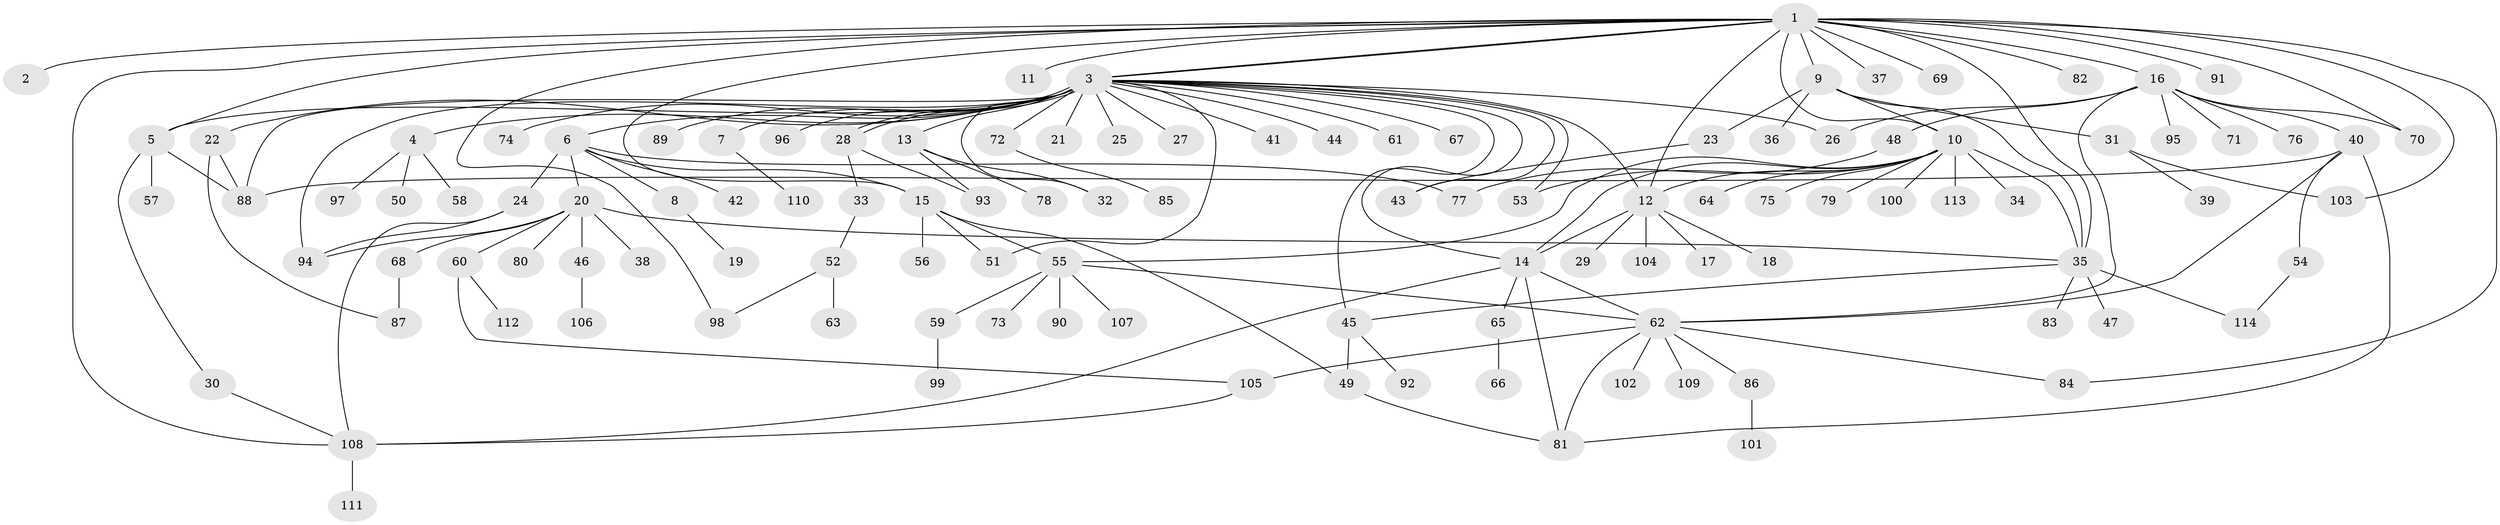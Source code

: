 // coarse degree distribution, {2: 0.17142857142857143, 7: 0.02857142857142857, 1: 0.45714285714285713, 19: 0.02857142857142857, 5: 0.05714285714285714, 12: 0.02857142857142857, 6: 0.08571428571428572, 4: 0.08571428571428572, 8: 0.05714285714285714}
// Generated by graph-tools (version 1.1) at 2025/36/03/04/25 23:36:46]
// undirected, 114 vertices, 157 edges
graph export_dot {
  node [color=gray90,style=filled];
  1;
  2;
  3;
  4;
  5;
  6;
  7;
  8;
  9;
  10;
  11;
  12;
  13;
  14;
  15;
  16;
  17;
  18;
  19;
  20;
  21;
  22;
  23;
  24;
  25;
  26;
  27;
  28;
  29;
  30;
  31;
  32;
  33;
  34;
  35;
  36;
  37;
  38;
  39;
  40;
  41;
  42;
  43;
  44;
  45;
  46;
  47;
  48;
  49;
  50;
  51;
  52;
  53;
  54;
  55;
  56;
  57;
  58;
  59;
  60;
  61;
  62;
  63;
  64;
  65;
  66;
  67;
  68;
  69;
  70;
  71;
  72;
  73;
  74;
  75;
  76;
  77;
  78;
  79;
  80;
  81;
  82;
  83;
  84;
  85;
  86;
  87;
  88;
  89;
  90;
  91;
  92;
  93;
  94;
  95;
  96;
  97;
  98;
  99;
  100;
  101;
  102;
  103;
  104;
  105;
  106;
  107;
  108;
  109;
  110;
  111;
  112;
  113;
  114;
  1 -- 2;
  1 -- 3;
  1 -- 3;
  1 -- 5;
  1 -- 9;
  1 -- 10;
  1 -- 11;
  1 -- 12;
  1 -- 15;
  1 -- 16;
  1 -- 35;
  1 -- 37;
  1 -- 69;
  1 -- 70;
  1 -- 82;
  1 -- 84;
  1 -- 91;
  1 -- 98;
  1 -- 103;
  1 -- 108;
  3 -- 4;
  3 -- 5;
  3 -- 6;
  3 -- 7;
  3 -- 12;
  3 -- 13;
  3 -- 14;
  3 -- 21;
  3 -- 22;
  3 -- 25;
  3 -- 26;
  3 -- 27;
  3 -- 28;
  3 -- 28;
  3 -- 32;
  3 -- 41;
  3 -- 43;
  3 -- 44;
  3 -- 45;
  3 -- 51;
  3 -- 53;
  3 -- 61;
  3 -- 67;
  3 -- 72;
  3 -- 74;
  3 -- 88;
  3 -- 89;
  3 -- 94;
  3 -- 96;
  4 -- 50;
  4 -- 58;
  4 -- 97;
  5 -- 30;
  5 -- 57;
  5 -- 88;
  6 -- 8;
  6 -- 15;
  6 -- 20;
  6 -- 24;
  6 -- 42;
  6 -- 77;
  7 -- 110;
  8 -- 19;
  9 -- 10;
  9 -- 23;
  9 -- 31;
  9 -- 35;
  9 -- 36;
  10 -- 12;
  10 -- 14;
  10 -- 34;
  10 -- 35;
  10 -- 53;
  10 -- 55;
  10 -- 64;
  10 -- 75;
  10 -- 79;
  10 -- 100;
  10 -- 113;
  12 -- 14;
  12 -- 17;
  12 -- 18;
  12 -- 29;
  12 -- 104;
  13 -- 32;
  13 -- 78;
  13 -- 93;
  14 -- 62;
  14 -- 65;
  14 -- 81;
  14 -- 108;
  15 -- 49;
  15 -- 51;
  15 -- 55;
  15 -- 56;
  16 -- 26;
  16 -- 40;
  16 -- 48;
  16 -- 62;
  16 -- 70;
  16 -- 71;
  16 -- 76;
  16 -- 95;
  20 -- 35;
  20 -- 38;
  20 -- 46;
  20 -- 60;
  20 -- 68;
  20 -- 80;
  20 -- 94;
  22 -- 87;
  22 -- 88;
  23 -- 43;
  24 -- 94;
  24 -- 108;
  28 -- 33;
  28 -- 93;
  30 -- 108;
  31 -- 39;
  31 -- 103;
  33 -- 52;
  35 -- 45;
  35 -- 47;
  35 -- 83;
  35 -- 114;
  40 -- 54;
  40 -- 62;
  40 -- 81;
  40 -- 88;
  45 -- 49;
  45 -- 92;
  46 -- 106;
  48 -- 77;
  49 -- 81;
  52 -- 63;
  52 -- 98;
  54 -- 114;
  55 -- 59;
  55 -- 62;
  55 -- 73;
  55 -- 90;
  55 -- 107;
  59 -- 99;
  60 -- 105;
  60 -- 112;
  62 -- 81;
  62 -- 84;
  62 -- 86;
  62 -- 102;
  62 -- 105;
  62 -- 109;
  65 -- 66;
  68 -- 87;
  72 -- 85;
  86 -- 101;
  105 -- 108;
  108 -- 111;
}
